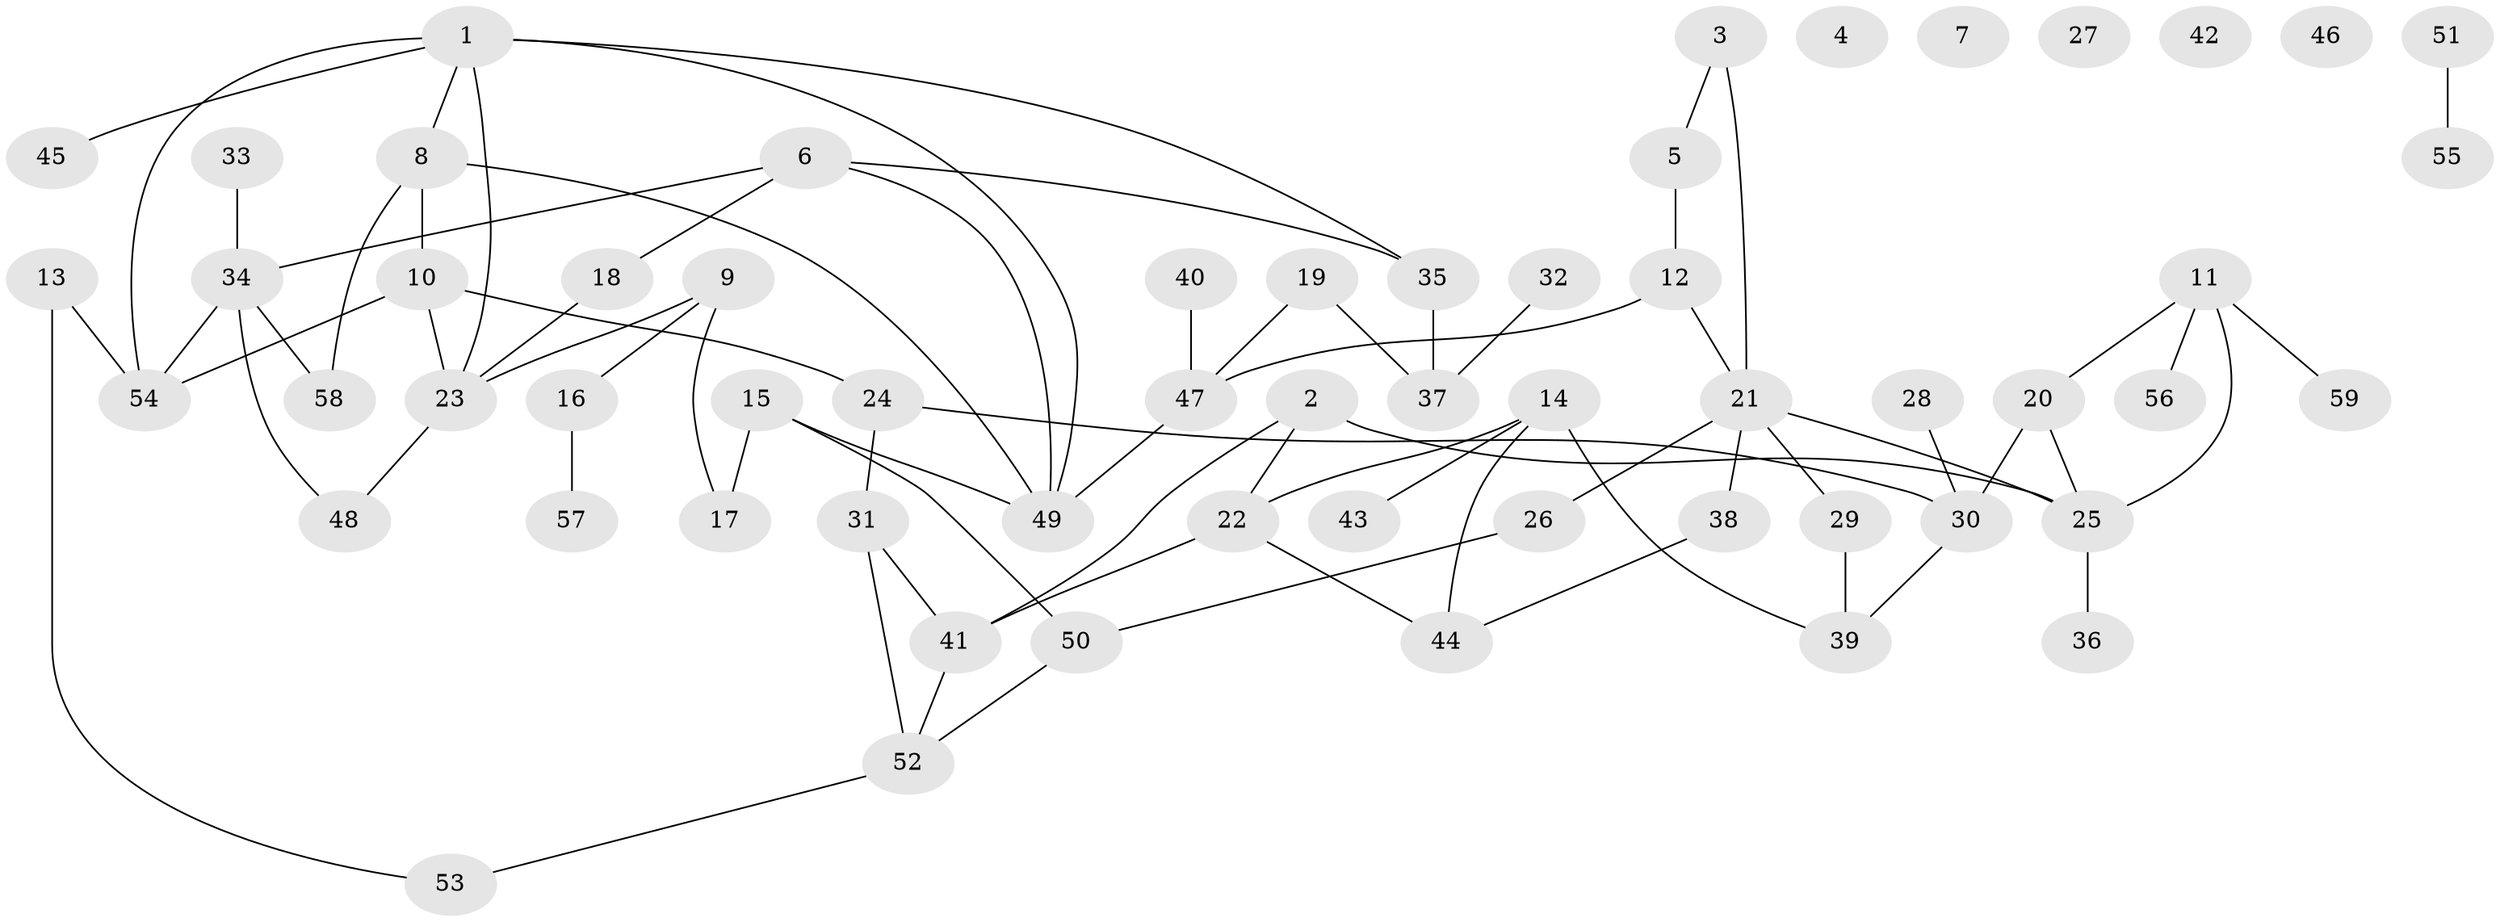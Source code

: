 // Generated by graph-tools (version 1.1) at 2025/00/03/09/25 03:00:50]
// undirected, 59 vertices, 75 edges
graph export_dot {
graph [start="1"]
  node [color=gray90,style=filled];
  1;
  2;
  3;
  4;
  5;
  6;
  7;
  8;
  9;
  10;
  11;
  12;
  13;
  14;
  15;
  16;
  17;
  18;
  19;
  20;
  21;
  22;
  23;
  24;
  25;
  26;
  27;
  28;
  29;
  30;
  31;
  32;
  33;
  34;
  35;
  36;
  37;
  38;
  39;
  40;
  41;
  42;
  43;
  44;
  45;
  46;
  47;
  48;
  49;
  50;
  51;
  52;
  53;
  54;
  55;
  56;
  57;
  58;
  59;
  1 -- 8;
  1 -- 23;
  1 -- 35;
  1 -- 45;
  1 -- 49;
  1 -- 54;
  2 -- 22;
  2 -- 25;
  2 -- 41;
  3 -- 5;
  3 -- 21;
  5 -- 12;
  6 -- 18;
  6 -- 34;
  6 -- 35;
  6 -- 49;
  8 -- 10;
  8 -- 49;
  8 -- 58;
  9 -- 16;
  9 -- 17;
  9 -- 23;
  10 -- 23;
  10 -- 24;
  10 -- 54;
  11 -- 20;
  11 -- 25;
  11 -- 56;
  11 -- 59;
  12 -- 21;
  12 -- 47;
  13 -- 53;
  13 -- 54;
  14 -- 22;
  14 -- 39;
  14 -- 43;
  14 -- 44;
  15 -- 17;
  15 -- 49;
  15 -- 50;
  16 -- 57;
  18 -- 23;
  19 -- 37;
  19 -- 47;
  20 -- 25;
  20 -- 30;
  21 -- 25;
  21 -- 26;
  21 -- 29;
  21 -- 38;
  22 -- 41;
  22 -- 44;
  23 -- 48;
  24 -- 30;
  24 -- 31;
  25 -- 36;
  26 -- 50;
  28 -- 30;
  29 -- 39;
  30 -- 39;
  31 -- 41;
  31 -- 52;
  32 -- 37;
  33 -- 34;
  34 -- 48;
  34 -- 54;
  34 -- 58;
  35 -- 37;
  38 -- 44;
  40 -- 47;
  41 -- 52;
  47 -- 49;
  50 -- 52;
  51 -- 55;
  52 -- 53;
}
